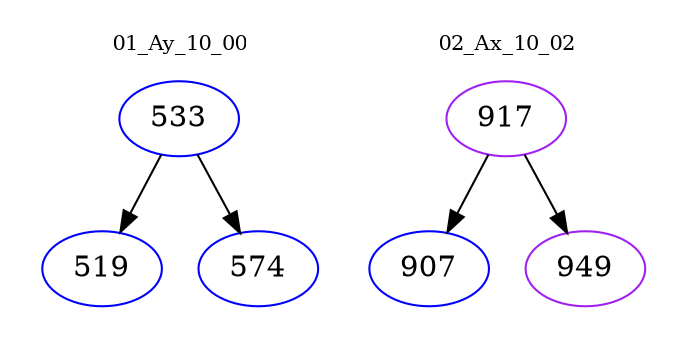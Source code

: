 digraph{
subgraph cluster_0 {
color = white
label = "01_Ay_10_00";
fontsize=10;
T0_533 [label="533", color="blue"]
T0_533 -> T0_519 [color="black"]
T0_519 [label="519", color="blue"]
T0_533 -> T0_574 [color="black"]
T0_574 [label="574", color="blue"]
}
subgraph cluster_1 {
color = white
label = "02_Ax_10_02";
fontsize=10;
T1_917 [label="917", color="purple"]
T1_917 -> T1_907 [color="black"]
T1_907 [label="907", color="blue"]
T1_917 -> T1_949 [color="black"]
T1_949 [label="949", color="purple"]
}
}
